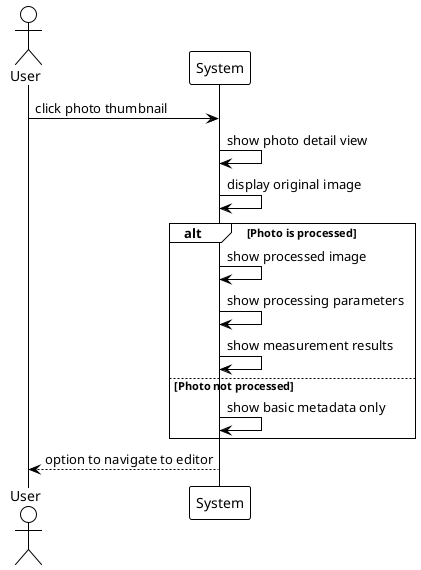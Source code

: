 @startuml UC006
!theme plain

actor User
participant System

User -> System : click photo thumbnail
System -> System : show photo detail view
System -> System : display original image

alt Photo is processed
    System -> System : show processed image
    System -> System : show processing parameters
    System -> System : show measurement results
else Photo not processed
    System -> System : show basic metadata only
end

System --> User : option to navigate to editor

@enduml
